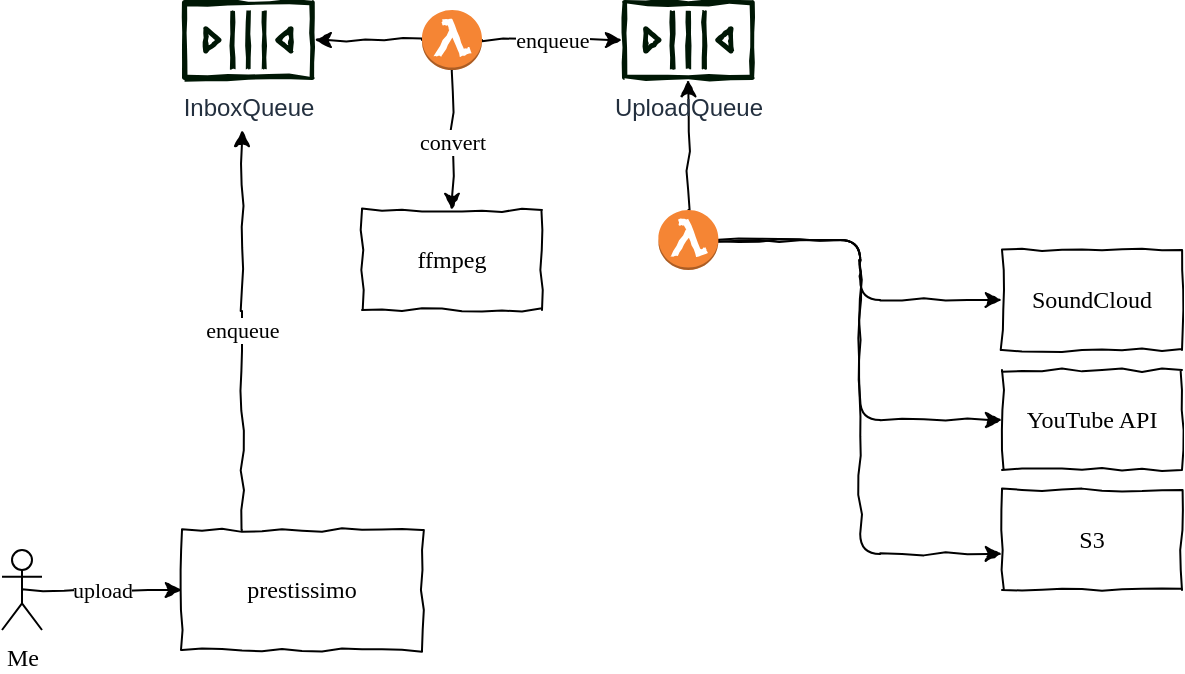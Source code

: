 <mxfile version="13.0.9" type="github">
  <diagram id="nzFQM_Tgs_l6y5zT45V9" name="Page-1">
    <mxGraphModel dx="793" dy="958" grid="1" gridSize="10" guides="1" tooltips="1" connect="1" arrows="1" fold="1" page="1" pageScale="1" pageWidth="850" pageHeight="1100" math="0" shadow="0">
      <root>
        <mxCell id="0" />
        <mxCell id="1" parent="0" />
        <mxCell id="cu75LuANLtL0qFPy99tC-7" value="upload" style="edgeStyle=orthogonalEdgeStyle;orthogonalLoop=1;jettySize=auto;html=1;exitX=0.5;exitY=0.5;exitDx=0;exitDy=0;exitPerimeter=0;fontFamily=Comic Sans MS;rounded=1;comic=1;" parent="1" source="cu75LuANLtL0qFPy99tC-1" target="cu75LuANLtL0qFPy99tC-2" edge="1">
          <mxGeometry relative="1" as="geometry" />
        </mxCell>
        <mxCell id="cu75LuANLtL0qFPy99tC-1" value="Me" style="shape=umlActor;verticalLabelPosition=bottom;labelBackgroundColor=#ffffff;verticalAlign=top;html=1;outlineConnect=0;fontFamily=Comic Sans MS;" parent="1" vertex="1">
          <mxGeometry x="70" y="400" width="20" height="40" as="geometry" />
        </mxCell>
        <mxCell id="cu75LuANLtL0qFPy99tC-10" value="enqueue" style="edgeStyle=orthogonalEdgeStyle;rounded=1;comic=1;orthogonalLoop=1;jettySize=auto;html=1;exitX=0.25;exitY=0;exitDx=0;exitDy=0;fontFamily=Comic Sans MS;" parent="1" source="cu75LuANLtL0qFPy99tC-2" edge="1">
          <mxGeometry relative="1" as="geometry">
            <mxPoint x="190" y="190" as="targetPoint" />
          </mxGeometry>
        </mxCell>
        <mxCell id="cu75LuANLtL0qFPy99tC-12" style="edgeStyle=orthogonalEdgeStyle;rounded=1;comic=1;orthogonalLoop=1;jettySize=auto;html=1;exitX=0.5;exitY=1;exitDx=0;exitDy=0;entryX=0.5;entryY=0;entryDx=0;entryDy=0;fontFamily=Comic Sans MS;exitPerimeter=0;" parent="1" source="D0q8EZUADsrGfrgvHnuE-1" target="cu75LuANLtL0qFPy99tC-11" edge="1">
          <mxGeometry relative="1" as="geometry" />
        </mxCell>
        <mxCell id="cu75LuANLtL0qFPy99tC-14" value="convert" style="edgeLabel;html=1;align=center;verticalAlign=middle;resizable=0;points=[];fontFamily=Comic Sans MS;" parent="cu75LuANLtL0qFPy99tC-12" vertex="1" connectable="0">
          <mxGeometry x="0.033" relative="1" as="geometry">
            <mxPoint as="offset" />
          </mxGeometry>
        </mxCell>
        <mxCell id="cu75LuANLtL0qFPy99tC-2" value="prestissimo" style="rounded=0;whiteSpace=wrap;html=1;comic=1;fontFamily=Comic Sans MS;" parent="1" vertex="1">
          <mxGeometry x="160" y="390" width="120" height="60" as="geometry" />
        </mxCell>
        <mxCell id="cu75LuANLtL0qFPy99tC-3" value="YouTube API" style="rounded=0;whiteSpace=wrap;html=1;comic=1;fontFamily=Comic Sans MS;" parent="1" vertex="1">
          <mxGeometry x="570" y="310" width="90" height="50" as="geometry" />
        </mxCell>
        <mxCell id="cu75LuANLtL0qFPy99tC-4" value="SoundCloud" style="rounded=0;whiteSpace=wrap;html=1;comic=1;fontFamily=Comic Sans MS;" parent="1" vertex="1">
          <mxGeometry x="570" y="250" width="90" height="50" as="geometry" />
        </mxCell>
        <mxCell id="cu75LuANLtL0qFPy99tC-5" value="S3" style="rounded=0;whiteSpace=wrap;html=1;comic=1;fontFamily=Comic Sans MS;" parent="1" vertex="1">
          <mxGeometry x="570" y="370" width="90" height="50" as="geometry" />
        </mxCell>
        <mxCell id="cu75LuANLtL0qFPy99tC-11" value="ffmpeg" style="rounded=0;whiteSpace=wrap;html=1;comic=1;fontFamily=Comic Sans MS;" parent="1" vertex="1">
          <mxGeometry x="250" y="230" width="90" height="50" as="geometry" />
        </mxCell>
        <mxCell id="cu75LuANLtL0qFPy99tC-17" style="edgeStyle=orthogonalEdgeStyle;rounded=1;comic=1;orthogonalLoop=1;jettySize=auto;html=1;exitX=1;exitY=0.5;exitDx=0;exitDy=0;entryX=0;entryY=0.5;entryDx=0;entryDy=0;fontFamily=Comic Sans MS;exitPerimeter=0;" parent="1" source="D0q8EZUADsrGfrgvHnuE-4" target="cu75LuANLtL0qFPy99tC-4" edge="1">
          <mxGeometry relative="1" as="geometry">
            <mxPoint x="440" y="295" as="sourcePoint" />
          </mxGeometry>
        </mxCell>
        <mxCell id="cu75LuANLtL0qFPy99tC-18" style="edgeStyle=orthogonalEdgeStyle;rounded=1;comic=1;orthogonalLoop=1;jettySize=auto;html=1;exitX=1;exitY=0.5;exitDx=0;exitDy=0;entryX=0;entryY=0.5;entryDx=0;entryDy=0;fontFamily=Comic Sans MS;exitPerimeter=0;" parent="1" source="D0q8EZUADsrGfrgvHnuE-4" target="cu75LuANLtL0qFPy99tC-3" edge="1">
          <mxGeometry relative="1" as="geometry">
            <mxPoint x="440" y="295" as="sourcePoint" />
          </mxGeometry>
        </mxCell>
        <mxCell id="cu75LuANLtL0qFPy99tC-19" style="edgeStyle=orthogonalEdgeStyle;rounded=1;comic=1;orthogonalLoop=1;jettySize=auto;html=1;exitX=1;exitY=0.5;exitDx=0;exitDy=0;entryX=0;entryY=0.64;entryDx=0;entryDy=0;entryPerimeter=0;fontFamily=Comic Sans MS;exitPerimeter=0;" parent="1" source="D0q8EZUADsrGfrgvHnuE-4" target="cu75LuANLtL0qFPy99tC-5" edge="1">
          <mxGeometry relative="1" as="geometry">
            <mxPoint x="440" y="295" as="sourcePoint" />
          </mxGeometry>
        </mxCell>
        <mxCell id="D0q8EZUADsrGfrgvHnuE-9" style="edgeStyle=orthogonalEdgeStyle;rounded=1;comic=1;orthogonalLoop=1;jettySize=auto;html=1;exitX=0;exitY=0.5;exitDx=0;exitDy=0;exitPerimeter=0;fontFamily=Comic Sans MS;" edge="1" parent="1" source="D0q8EZUADsrGfrgvHnuE-1" target="D0q8EZUADsrGfrgvHnuE-8">
          <mxGeometry relative="1" as="geometry" />
        </mxCell>
        <mxCell id="D0q8EZUADsrGfrgvHnuE-11" value="enqueue" style="edgeStyle=orthogonalEdgeStyle;rounded=1;comic=1;orthogonalLoop=1;jettySize=auto;html=1;exitX=1;exitY=0.5;exitDx=0;exitDy=0;exitPerimeter=0;fontFamily=Comic Sans MS;" edge="1" parent="1" source="D0q8EZUADsrGfrgvHnuE-1" target="D0q8EZUADsrGfrgvHnuE-10">
          <mxGeometry relative="1" as="geometry" />
        </mxCell>
        <mxCell id="D0q8EZUADsrGfrgvHnuE-1" value="" style="outlineConnect=0;dashed=0;verticalLabelPosition=bottom;verticalAlign=top;align=center;html=1;shape=mxgraph.aws3.lambda_function;fillColor=#F58534;gradientColor=none;comic=1;fontFamily=Comic Sans MS;" vertex="1" parent="1">
          <mxGeometry x="280" y="130" width="30" height="30" as="geometry" />
        </mxCell>
        <mxCell id="D0q8EZUADsrGfrgvHnuE-12" style="edgeStyle=orthogonalEdgeStyle;rounded=1;comic=1;orthogonalLoop=1;jettySize=auto;html=1;exitX=0.5;exitY=0;exitDx=0;exitDy=0;exitPerimeter=0;fontFamily=Comic Sans MS;" edge="1" parent="1" source="D0q8EZUADsrGfrgvHnuE-4" target="D0q8EZUADsrGfrgvHnuE-10">
          <mxGeometry relative="1" as="geometry" />
        </mxCell>
        <mxCell id="D0q8EZUADsrGfrgvHnuE-4" value="" style="outlineConnect=0;dashed=0;verticalLabelPosition=bottom;verticalAlign=top;align=center;html=1;shape=mxgraph.aws3.lambda_function;fillColor=#F58534;gradientColor=none;comic=1;fontFamily=Comic Sans MS;" vertex="1" parent="1">
          <mxGeometry x="398.19" y="230" width="30" height="30" as="geometry" />
        </mxCell>
        <mxCell id="D0q8EZUADsrGfrgvHnuE-8" value="InboxQueue" style="outlineConnect=0;fontColor=#232F3E;gradientColor=none;fillColor=#001705;strokeColor=none;dashed=0;verticalLabelPosition=bottom;verticalAlign=top;align=center;html=1;fontSize=12;fontStyle=0;aspect=fixed;pointerEvents=1;shape=mxgraph.aws4.queue;comic=1;" vertex="1" parent="1">
          <mxGeometry x="160" y="125" width="66.38" height="40" as="geometry" />
        </mxCell>
        <mxCell id="D0q8EZUADsrGfrgvHnuE-10" value="UploadQueue" style="outlineConnect=0;fontColor=#232F3E;gradientColor=none;fillColor=#001705;strokeColor=none;dashed=0;verticalLabelPosition=bottom;verticalAlign=top;align=center;html=1;fontSize=12;fontStyle=0;aspect=fixed;pointerEvents=1;shape=mxgraph.aws4.queue;comic=1;" vertex="1" parent="1">
          <mxGeometry x="380" y="125" width="66.38" height="40" as="geometry" />
        </mxCell>
      </root>
    </mxGraphModel>
  </diagram>
</mxfile>
